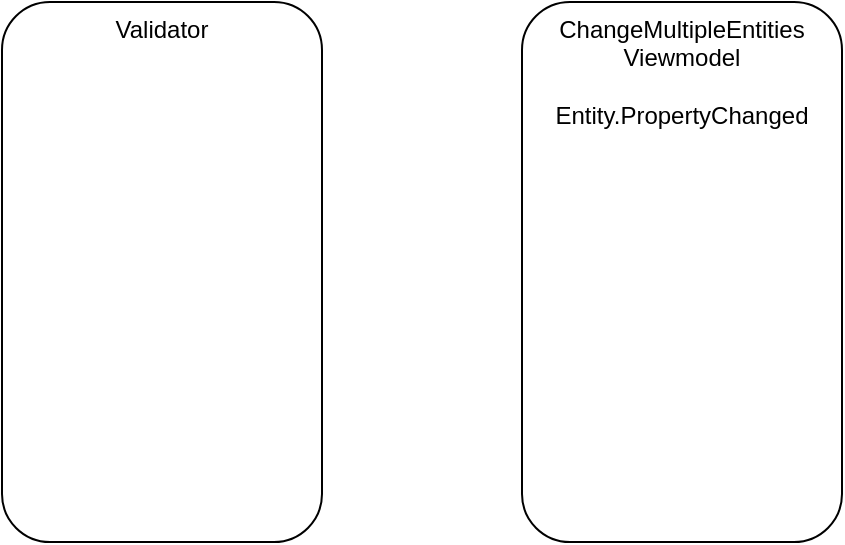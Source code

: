 <mxfile version="24.2.3" type="device">
  <diagram name="Page-1" id="p11G87P55L-2idNaU2Ae">
    <mxGraphModel dx="1050" dy="603" grid="1" gridSize="10" guides="1" tooltips="1" connect="1" arrows="1" fold="1" page="1" pageScale="1" pageWidth="850" pageHeight="1100" math="0" shadow="0">
      <root>
        <mxCell id="0" />
        <mxCell id="1" parent="0" />
        <mxCell id="SIFj7IteEsouxHPWQI7d-1" value="Validator" style="rounded=1;whiteSpace=wrap;html=1;verticalAlign=top;" vertex="1" parent="1">
          <mxGeometry x="120" y="150" width="160" height="270" as="geometry" />
        </mxCell>
        <mxCell id="SIFj7IteEsouxHPWQI7d-2" value="ChangeMultipleEntities&lt;div&gt;Viewmodel&lt;/div&gt;&lt;div&gt;&lt;br&gt;&lt;/div&gt;&lt;div&gt;Entity.PropertyChanged&lt;/div&gt;" style="rounded=1;whiteSpace=wrap;html=1;verticalAlign=top;" vertex="1" parent="1">
          <mxGeometry x="380" y="150" width="160" height="270" as="geometry" />
        </mxCell>
      </root>
    </mxGraphModel>
  </diagram>
</mxfile>
